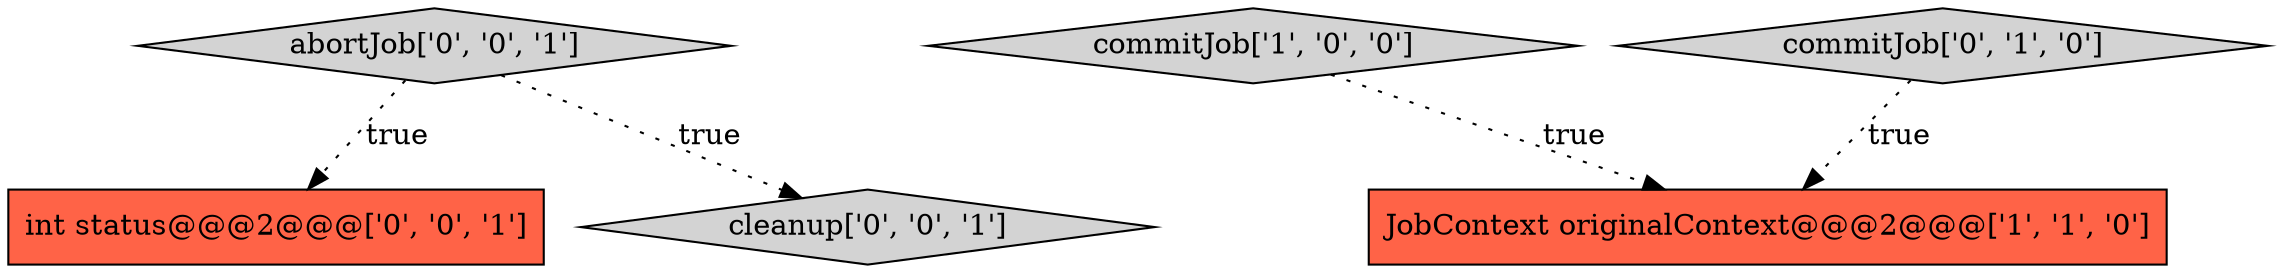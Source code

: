digraph {
4 [style = filled, label = "int status@@@2@@@['0', '0', '1']", fillcolor = tomato, shape = box image = "AAA0AAABBB3BBB"];
3 [style = filled, label = "abortJob['0', '0', '1']", fillcolor = lightgray, shape = diamond image = "AAA0AAABBB3BBB"];
1 [style = filled, label = "commitJob['1', '0', '0']", fillcolor = lightgray, shape = diamond image = "AAA0AAABBB1BBB"];
5 [style = filled, label = "cleanup['0', '0', '1']", fillcolor = lightgray, shape = diamond image = "AAA0AAABBB3BBB"];
0 [style = filled, label = "JobContext originalContext@@@2@@@['1', '1', '0']", fillcolor = tomato, shape = box image = "AAA0AAABBB1BBB"];
2 [style = filled, label = "commitJob['0', '1', '0']", fillcolor = lightgray, shape = diamond image = "AAA0AAABBB2BBB"];
2->0 [style = dotted, label="true"];
3->5 [style = dotted, label="true"];
3->4 [style = dotted, label="true"];
1->0 [style = dotted, label="true"];
}

